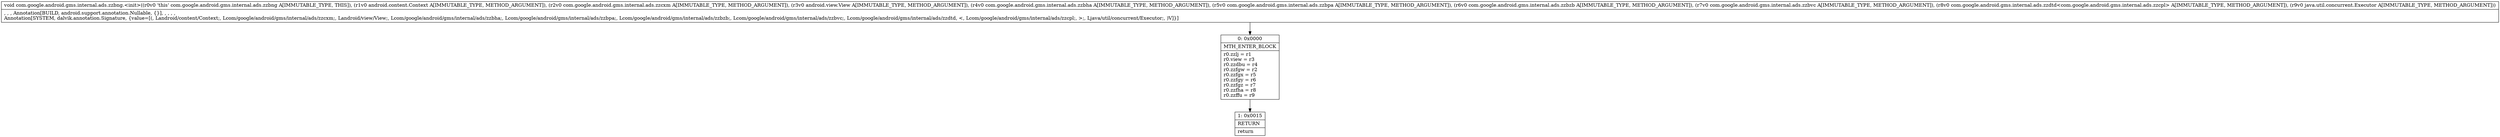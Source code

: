 digraph "CFG forcom.google.android.gms.internal.ads.zzbng.\<init\>(Landroid\/content\/Context;Lcom\/google\/android\/gms\/internal\/ads\/zzcxm;Landroid\/view\/View;Lcom\/google\/android\/gms\/internal\/ads\/zzbha;Lcom\/google\/android\/gms\/internal\/ads\/zzbpa;Lcom\/google\/android\/gms\/internal\/ads\/zzbzb;Lcom\/google\/android\/gms\/internal\/ads\/zzbvc;Lcom\/google\/android\/gms\/internal\/ads\/zzdtd;Ljava\/util\/concurrent\/Executor;)V" {
Node_0 [shape=record,label="{0\:\ 0x0000|MTH_ENTER_BLOCK\l|r0.zzlj = r1\lr0.view = r3\lr0.zzdbu = r4\lr0.zzfgw = r2\lr0.zzfgx = r5\lr0.zzfgy = r6\lr0.zzfgz = r7\lr0.zzfha = r8\lr0.zzffu = r9\l}"];
Node_1 [shape=record,label="{1\:\ 0x0015|RETURN\l|return\l}"];
MethodNode[shape=record,label="{void com.google.android.gms.internal.ads.zzbng.\<init\>((r0v0 'this' com.google.android.gms.internal.ads.zzbng A[IMMUTABLE_TYPE, THIS]), (r1v0 android.content.Context A[IMMUTABLE_TYPE, METHOD_ARGUMENT]), (r2v0 com.google.android.gms.internal.ads.zzcxm A[IMMUTABLE_TYPE, METHOD_ARGUMENT]), (r3v0 android.view.View A[IMMUTABLE_TYPE, METHOD_ARGUMENT]), (r4v0 com.google.android.gms.internal.ads.zzbha A[IMMUTABLE_TYPE, METHOD_ARGUMENT]), (r5v0 com.google.android.gms.internal.ads.zzbpa A[IMMUTABLE_TYPE, METHOD_ARGUMENT]), (r6v0 com.google.android.gms.internal.ads.zzbzb A[IMMUTABLE_TYPE, METHOD_ARGUMENT]), (r7v0 com.google.android.gms.internal.ads.zzbvc A[IMMUTABLE_TYPE, METHOD_ARGUMENT]), (r8v0 com.google.android.gms.internal.ads.zzdtd\<com.google.android.gms.internal.ads.zzcpl\> A[IMMUTABLE_TYPE, METHOD_ARGUMENT]), (r9v0 java.util.concurrent.Executor A[IMMUTABLE_TYPE, METHOD_ARGUMENT]))  | , , , Annotation[BUILD, android.support.annotation.Nullable, \{\}], , , , , \lAnnotation[SYSTEM, dalvik.annotation.Signature, \{value=[(, Landroid\/content\/Context;, Lcom\/google\/android\/gms\/internal\/ads\/zzcxm;, Landroid\/view\/View;, Lcom\/google\/android\/gms\/internal\/ads\/zzbha;, Lcom\/google\/android\/gms\/internal\/ads\/zzbpa;, Lcom\/google\/android\/gms\/internal\/ads\/zzbzb;, Lcom\/google\/android\/gms\/internal\/ads\/zzbvc;, Lcom\/google\/android\/gms\/internal\/ads\/zzdtd, \<, Lcom\/google\/android\/gms\/internal\/ads\/zzcpl;, \>;, Ljava\/util\/concurrent\/Executor;, )V]\}]\l}"];
MethodNode -> Node_0;
Node_0 -> Node_1;
}

